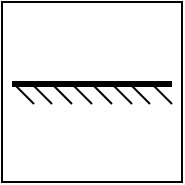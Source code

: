 <mxfile version="20.7.4" type="device"><diagram id="54T-roG1KQJu4MbjeIv1" name="Страница 1"><mxGraphModel dx="355" dy="251" grid="1" gridSize="10" guides="1" tooltips="1" connect="1" arrows="1" fold="1" page="1" pageScale="1" pageWidth="827" pageHeight="1169" math="0" shadow="0"><root><mxCell id="0"/><mxCell id="1" parent="0"/><mxCell id="-ipajAa1rnXLumn3CqzY-1" value="" style="endArrow=none;html=1;rounded=0;strokeWidth=3;" edge="1" parent="1"><mxGeometry width="50" height="50" relative="1" as="geometry"><mxPoint x="340" y="350" as="sourcePoint"/><mxPoint x="420" y="350" as="targetPoint"/></mxGeometry></mxCell><mxCell id="-ipajAa1rnXLumn3CqzY-12" value="" style="whiteSpace=wrap;html=1;aspect=fixed;fillColor=none;" vertex="1" parent="1"><mxGeometry x="335" y="309" width="90" height="90" as="geometry"/></mxCell><mxCell id="-ipajAa1rnXLumn3CqzY-13" value="" style="endArrow=none;html=1;rounded=0;strokeWidth=1;" edge="1" parent="1"><mxGeometry width="50" height="50" relative="1" as="geometry"><mxPoint x="351" y="360" as="sourcePoint"/><mxPoint x="341" y="350" as="targetPoint"/></mxGeometry></mxCell><mxCell id="-ipajAa1rnXLumn3CqzY-14" value="" style="endArrow=none;html=1;rounded=0;strokeWidth=1;" edge="1" parent="1"><mxGeometry width="50" height="50" relative="1" as="geometry"><mxPoint x="360" y="360" as="sourcePoint"/><mxPoint x="350" y="350" as="targetPoint"/></mxGeometry></mxCell><mxCell id="-ipajAa1rnXLumn3CqzY-15" value="" style="endArrow=none;html=1;rounded=0;strokeWidth=1;" edge="1" parent="1"><mxGeometry width="50" height="50" relative="1" as="geometry"><mxPoint x="370" y="360" as="sourcePoint"/><mxPoint x="360" y="350" as="targetPoint"/></mxGeometry></mxCell><mxCell id="-ipajAa1rnXLumn3CqzY-16" value="" style="endArrow=none;html=1;rounded=0;strokeWidth=1;" edge="1" parent="1"><mxGeometry width="50" height="50" relative="1" as="geometry"><mxPoint x="380" y="360" as="sourcePoint"/><mxPoint x="370" y="350" as="targetPoint"/></mxGeometry></mxCell><mxCell id="-ipajAa1rnXLumn3CqzY-17" value="" style="endArrow=none;html=1;rounded=0;strokeWidth=1;" edge="1" parent="1"><mxGeometry width="50" height="50" relative="1" as="geometry"><mxPoint x="390" y="360" as="sourcePoint"/><mxPoint x="380" y="350" as="targetPoint"/></mxGeometry></mxCell><mxCell id="-ipajAa1rnXLumn3CqzY-18" value="" style="endArrow=none;html=1;rounded=0;strokeWidth=1;" edge="1" parent="1"><mxGeometry x="1" y="-10" width="50" height="50" relative="1" as="geometry"><mxPoint x="400" y="360" as="sourcePoint"/><mxPoint x="390" y="350" as="targetPoint"/><mxPoint x="-7" y="-3" as="offset"/></mxGeometry></mxCell><mxCell id="-ipajAa1rnXLumn3CqzY-19" value="" style="endArrow=none;html=1;rounded=0;strokeWidth=1;" edge="1" parent="1"><mxGeometry width="50" height="50" relative="1" as="geometry"><mxPoint x="409" y="360" as="sourcePoint"/><mxPoint x="399" y="350" as="targetPoint"/></mxGeometry></mxCell><mxCell id="-ipajAa1rnXLumn3CqzY-21" value="" style="endArrow=none;html=1;rounded=0;strokeWidth=1;" edge="1" parent="1"><mxGeometry width="50" height="50" relative="1" as="geometry"><mxPoint x="420" y="360" as="sourcePoint"/><mxPoint x="410" y="350" as="targetPoint"/></mxGeometry></mxCell></root></mxGraphModel></diagram></mxfile>